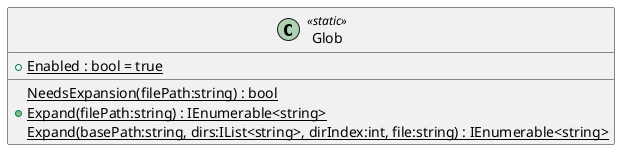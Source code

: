 @startuml
class Glob <<static>> {
    + {static} Enabled : bool = true
    {static} NeedsExpansion(filePath:string) : bool
    + {static} Expand(filePath:string) : IEnumerable<string>
    {static} Expand(basePath:string, dirs:IList<string>, dirIndex:int, file:string) : IEnumerable<string>
}
@enduml
